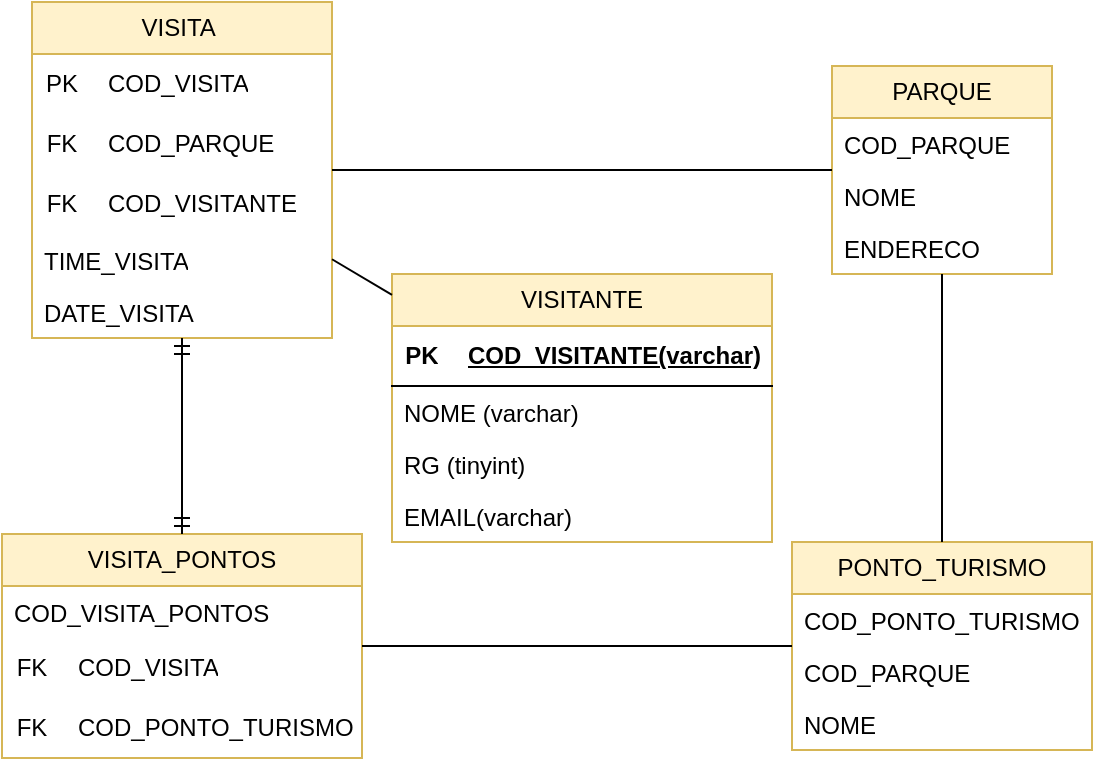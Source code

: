 <mxfile version="21.7.5" type="github">
  <diagram name="Página-1" id="nF6o-O6S5uCMybzs_Lc6">
    <mxGraphModel dx="794" dy="734" grid="1" gridSize="10" guides="1" tooltips="1" connect="1" arrows="1" fold="1" page="1" pageScale="1" pageWidth="827" pageHeight="1169" math="0" shadow="0">
      <root>
        <mxCell id="0" />
        <mxCell id="1" parent="0" />
        <mxCell id="-C26FK68keEegHWf-k7K-1" value="VISITA&amp;nbsp;" style="swimlane;fontStyle=0;childLayout=stackLayout;horizontal=1;startSize=26;fillColor=#fff2cc;horizontalStack=0;resizeParent=1;resizeParentMax=0;resizeLast=0;collapsible=1;marginBottom=0;whiteSpace=wrap;html=1;strokeColor=#d6b656;" vertex="1" parent="1">
          <mxGeometry x="110" y="624" width="150" height="168" as="geometry" />
        </mxCell>
        <mxCell id="-C26FK68keEegHWf-k7K-41" value="" style="shape=table;startSize=0;container=1;collapsible=1;childLayout=tableLayout;fixedRows=1;rowLines=0;fontStyle=0;align=center;resizeLast=1;strokeColor=none;fillColor=none;collapsible=0;" vertex="1" parent="-C26FK68keEegHWf-k7K-1">
          <mxGeometry y="26" width="150" height="30" as="geometry" />
        </mxCell>
        <mxCell id="-C26FK68keEegHWf-k7K-42" value="" style="shape=tableRow;horizontal=0;startSize=0;swimlaneHead=0;swimlaneBody=0;fillColor=none;collapsible=0;dropTarget=0;points=[[0,0.5],[1,0.5]];portConstraint=eastwest;top=0;left=0;right=0;bottom=0;" vertex="1" parent="-C26FK68keEegHWf-k7K-41">
          <mxGeometry width="150" height="30" as="geometry" />
        </mxCell>
        <mxCell id="-C26FK68keEegHWf-k7K-43" value="PK" style="shape=partialRectangle;connectable=0;fillColor=none;top=0;left=0;bottom=0;right=0;fontStyle=0;overflow=hidden;whiteSpace=wrap;html=1;" vertex="1" parent="-C26FK68keEegHWf-k7K-42">
          <mxGeometry width="30" height="30" as="geometry">
            <mxRectangle width="30" height="30" as="alternateBounds" />
          </mxGeometry>
        </mxCell>
        <mxCell id="-C26FK68keEegHWf-k7K-44" value="COD_VISITA" style="shape=partialRectangle;connectable=0;fillColor=none;top=0;left=0;bottom=0;right=0;align=left;spacingLeft=6;fontStyle=0;overflow=hidden;whiteSpace=wrap;html=1;" vertex="1" parent="-C26FK68keEegHWf-k7K-42">
          <mxGeometry x="30" width="120" height="30" as="geometry">
            <mxRectangle width="120" height="30" as="alternateBounds" />
          </mxGeometry>
        </mxCell>
        <mxCell id="-C26FK68keEegHWf-k7K-49" value="" style="shape=table;startSize=0;container=1;collapsible=1;childLayout=tableLayout;fixedRows=1;rowLines=0;fontStyle=0;align=center;resizeLast=1;strokeColor=none;fillColor=none;collapsible=0;" vertex="1" parent="-C26FK68keEegHWf-k7K-1">
          <mxGeometry y="56" width="150" height="30" as="geometry" />
        </mxCell>
        <mxCell id="-C26FK68keEegHWf-k7K-50" value="" style="shape=tableRow;horizontal=0;startSize=0;swimlaneHead=0;swimlaneBody=0;fillColor=none;collapsible=0;dropTarget=0;points=[[0,0.5],[1,0.5]];portConstraint=eastwest;top=0;left=0;right=0;bottom=0;" vertex="1" parent="-C26FK68keEegHWf-k7K-49">
          <mxGeometry width="150" height="30" as="geometry" />
        </mxCell>
        <mxCell id="-C26FK68keEegHWf-k7K-51" value="FK" style="shape=partialRectangle;connectable=0;fillColor=none;top=0;left=0;bottom=0;right=0;fontStyle=0;overflow=hidden;whiteSpace=wrap;html=1;" vertex="1" parent="-C26FK68keEegHWf-k7K-50">
          <mxGeometry width="30" height="30" as="geometry">
            <mxRectangle width="30" height="30" as="alternateBounds" />
          </mxGeometry>
        </mxCell>
        <mxCell id="-C26FK68keEegHWf-k7K-52" value="COD_PARQUE" style="shape=partialRectangle;connectable=0;fillColor=none;top=0;left=0;bottom=0;right=0;align=left;spacingLeft=6;fontStyle=0;overflow=hidden;whiteSpace=wrap;html=1;" vertex="1" parent="-C26FK68keEegHWf-k7K-50">
          <mxGeometry x="30" width="120" height="30" as="geometry">
            <mxRectangle width="120" height="30" as="alternateBounds" />
          </mxGeometry>
        </mxCell>
        <mxCell id="-C26FK68keEegHWf-k7K-53" value="" style="shape=table;startSize=0;container=1;collapsible=1;childLayout=tableLayout;fixedRows=1;rowLines=0;fontStyle=0;align=center;resizeLast=1;strokeColor=none;fillColor=none;collapsible=0;" vertex="1" parent="-C26FK68keEegHWf-k7K-1">
          <mxGeometry y="86" width="150" height="30" as="geometry" />
        </mxCell>
        <mxCell id="-C26FK68keEegHWf-k7K-54" value="" style="shape=tableRow;horizontal=0;startSize=0;swimlaneHead=0;swimlaneBody=0;fillColor=none;collapsible=0;dropTarget=0;points=[[0,0.5],[1,0.5]];portConstraint=eastwest;top=0;left=0;right=0;bottom=0;" vertex="1" parent="-C26FK68keEegHWf-k7K-53">
          <mxGeometry width="150" height="30" as="geometry" />
        </mxCell>
        <mxCell id="-C26FK68keEegHWf-k7K-55" value="FK" style="shape=partialRectangle;connectable=0;fillColor=none;top=0;left=0;bottom=0;right=0;fontStyle=0;overflow=hidden;whiteSpace=wrap;html=1;" vertex="1" parent="-C26FK68keEegHWf-k7K-54">
          <mxGeometry width="30" height="30" as="geometry">
            <mxRectangle width="30" height="30" as="alternateBounds" />
          </mxGeometry>
        </mxCell>
        <mxCell id="-C26FK68keEegHWf-k7K-56" value="COD_VISITANTE" style="shape=partialRectangle;connectable=0;fillColor=none;top=0;left=0;bottom=0;right=0;align=left;spacingLeft=6;fontStyle=0;overflow=hidden;whiteSpace=wrap;html=1;" vertex="1" parent="-C26FK68keEegHWf-k7K-54">
          <mxGeometry x="30" width="120" height="30" as="geometry">
            <mxRectangle width="120" height="30" as="alternateBounds" />
          </mxGeometry>
        </mxCell>
        <mxCell id="-C26FK68keEegHWf-k7K-13" value="TIME_VISITA" style="text;strokeColor=none;fillColor=none;align=left;verticalAlign=top;spacingLeft=4;spacingRight=4;overflow=hidden;rotatable=0;points=[[0,0.5],[1,0.5]];portConstraint=eastwest;whiteSpace=wrap;html=1;" vertex="1" parent="-C26FK68keEegHWf-k7K-1">
          <mxGeometry y="116" width="150" height="26" as="geometry" />
        </mxCell>
        <mxCell id="-C26FK68keEegHWf-k7K-14" value="DATE_VISITA" style="text;strokeColor=none;fillColor=none;align=left;verticalAlign=top;spacingLeft=4;spacingRight=4;overflow=hidden;rotatable=0;points=[[0,0.5],[1,0.5]];portConstraint=eastwest;whiteSpace=wrap;html=1;" vertex="1" parent="-C26FK68keEegHWf-k7K-1">
          <mxGeometry y="142" width="150" height="26" as="geometry" />
        </mxCell>
        <mxCell id="-C26FK68keEegHWf-k7K-5" value="PARQUE" style="swimlane;fontStyle=0;childLayout=stackLayout;horizontal=1;startSize=26;fillColor=#fff2cc;horizontalStack=0;resizeParent=1;resizeParentMax=0;resizeLast=0;collapsible=1;marginBottom=0;whiteSpace=wrap;html=1;strokeColor=#d6b656;" vertex="1" parent="1">
          <mxGeometry x="510" y="656" width="110" height="104" as="geometry" />
        </mxCell>
        <mxCell id="-C26FK68keEegHWf-k7K-6" value="COD_PARQUE" style="text;strokeColor=none;fillColor=none;align=left;verticalAlign=top;spacingLeft=4;spacingRight=4;overflow=hidden;rotatable=0;points=[[0,0.5],[1,0.5]];portConstraint=eastwest;whiteSpace=wrap;html=1;" vertex="1" parent="-C26FK68keEegHWf-k7K-5">
          <mxGeometry y="26" width="110" height="26" as="geometry" />
        </mxCell>
        <mxCell id="-C26FK68keEegHWf-k7K-7" value="NOME" style="text;strokeColor=none;fillColor=none;align=left;verticalAlign=top;spacingLeft=4;spacingRight=4;overflow=hidden;rotatable=0;points=[[0,0.5],[1,0.5]];portConstraint=eastwest;whiteSpace=wrap;html=1;" vertex="1" parent="-C26FK68keEegHWf-k7K-5">
          <mxGeometry y="52" width="110" height="26" as="geometry" />
        </mxCell>
        <mxCell id="-C26FK68keEegHWf-k7K-8" value="ENDERECO" style="text;strokeColor=none;fillColor=none;align=left;verticalAlign=top;spacingLeft=4;spacingRight=4;overflow=hidden;rotatable=0;points=[[0,0.5],[1,0.5]];portConstraint=eastwest;whiteSpace=wrap;html=1;" vertex="1" parent="-C26FK68keEegHWf-k7K-5">
          <mxGeometry y="78" width="110" height="26" as="geometry" />
        </mxCell>
        <mxCell id="-C26FK68keEegHWf-k7K-9" value="PONTO_TURISMO" style="swimlane;fontStyle=0;childLayout=stackLayout;horizontal=1;startSize=26;fillColor=#fff2cc;horizontalStack=0;resizeParent=1;resizeParentMax=0;resizeLast=0;collapsible=1;marginBottom=0;whiteSpace=wrap;html=1;strokeColor=#d6b656;" vertex="1" parent="1">
          <mxGeometry x="490" y="894" width="150" height="104" as="geometry" />
        </mxCell>
        <mxCell id="-C26FK68keEegHWf-k7K-10" value="COD_PONTO_TURISMO" style="text;strokeColor=none;fillColor=none;align=left;verticalAlign=top;spacingLeft=4;spacingRight=4;overflow=hidden;rotatable=0;points=[[0,0.5],[1,0.5]];portConstraint=eastwest;whiteSpace=wrap;html=1;" vertex="1" parent="-C26FK68keEegHWf-k7K-9">
          <mxGeometry y="26" width="150" height="26" as="geometry" />
        </mxCell>
        <mxCell id="-C26FK68keEegHWf-k7K-11" value="COD_PARQUE" style="text;strokeColor=none;fillColor=none;align=left;verticalAlign=top;spacingLeft=4;spacingRight=4;overflow=hidden;rotatable=0;points=[[0,0.5],[1,0.5]];portConstraint=eastwest;whiteSpace=wrap;html=1;" vertex="1" parent="-C26FK68keEegHWf-k7K-9">
          <mxGeometry y="52" width="150" height="26" as="geometry" />
        </mxCell>
        <mxCell id="-C26FK68keEegHWf-k7K-12" value="NOME" style="text;strokeColor=none;fillColor=none;align=left;verticalAlign=top;spacingLeft=4;spacingRight=4;overflow=hidden;rotatable=0;points=[[0,0.5],[1,0.5]];portConstraint=eastwest;whiteSpace=wrap;html=1;" vertex="1" parent="-C26FK68keEegHWf-k7K-9">
          <mxGeometry y="78" width="150" height="26" as="geometry" />
        </mxCell>
        <mxCell id="-C26FK68keEegHWf-k7K-15" value="VISITANTE" style="swimlane;fontStyle=0;childLayout=stackLayout;horizontal=1;startSize=26;fillColor=#fff2cc;horizontalStack=0;resizeParent=1;resizeParentMax=0;resizeLast=0;collapsible=1;marginBottom=0;whiteSpace=wrap;html=1;strokeColor=#d6b656;" vertex="1" parent="1">
          <mxGeometry x="290" y="760" width="190" height="134" as="geometry" />
        </mxCell>
        <mxCell id="-C26FK68keEegHWf-k7K-63" value="" style="shape=table;startSize=0;container=1;collapsible=1;childLayout=tableLayout;fixedRows=1;rowLines=0;fontStyle=0;align=center;resizeLast=1;strokeColor=none;fillColor=none;collapsible=0;" vertex="1" parent="-C26FK68keEegHWf-k7K-15">
          <mxGeometry y="26" width="190" height="30" as="geometry" />
        </mxCell>
        <mxCell id="-C26FK68keEegHWf-k7K-64" value="" style="shape=tableRow;horizontal=0;startSize=0;swimlaneHead=0;swimlaneBody=0;fillColor=none;collapsible=0;dropTarget=0;points=[[0,0.5],[1,0.5]];portConstraint=eastwest;top=0;left=0;right=0;bottom=1;" vertex="1" parent="-C26FK68keEegHWf-k7K-63">
          <mxGeometry width="190" height="30" as="geometry" />
        </mxCell>
        <mxCell id="-C26FK68keEegHWf-k7K-65" value="PK" style="shape=partialRectangle;connectable=0;fillColor=none;top=0;left=0;bottom=0;right=0;fontStyle=1;overflow=hidden;whiteSpace=wrap;html=1;" vertex="1" parent="-C26FK68keEegHWf-k7K-64">
          <mxGeometry width="30" height="30" as="geometry">
            <mxRectangle width="30" height="30" as="alternateBounds" />
          </mxGeometry>
        </mxCell>
        <mxCell id="-C26FK68keEegHWf-k7K-66" value="COD_VISITANTE(varchar)" style="shape=partialRectangle;connectable=0;fillColor=none;top=0;left=0;bottom=0;right=0;align=left;spacingLeft=6;fontStyle=5;overflow=hidden;whiteSpace=wrap;html=1;" vertex="1" parent="-C26FK68keEegHWf-k7K-64">
          <mxGeometry x="30" width="160" height="30" as="geometry">
            <mxRectangle width="160" height="30" as="alternateBounds" />
          </mxGeometry>
        </mxCell>
        <mxCell id="-C26FK68keEegHWf-k7K-17" value="NOME (varchar)" style="text;strokeColor=none;fillColor=none;align=left;verticalAlign=top;spacingLeft=4;spacingRight=4;overflow=hidden;rotatable=0;points=[[0,0.5],[1,0.5]];portConstraint=eastwest;whiteSpace=wrap;html=1;" vertex="1" parent="-C26FK68keEegHWf-k7K-15">
          <mxGeometry y="56" width="190" height="26" as="geometry" />
        </mxCell>
        <mxCell id="-C26FK68keEegHWf-k7K-18" value="RG (tinyint)" style="text;strokeColor=none;fillColor=none;align=left;verticalAlign=top;spacingLeft=4;spacingRight=4;overflow=hidden;rotatable=0;points=[[0,0.5],[1,0.5]];portConstraint=eastwest;whiteSpace=wrap;html=1;" vertex="1" parent="-C26FK68keEegHWf-k7K-15">
          <mxGeometry y="82" width="190" height="26" as="geometry" />
        </mxCell>
        <mxCell id="-C26FK68keEegHWf-k7K-23" value="EMAIL(varchar)" style="text;strokeColor=none;fillColor=none;align=left;verticalAlign=top;spacingLeft=4;spacingRight=4;overflow=hidden;rotatable=0;points=[[0,0.5],[1,0.5]];portConstraint=eastwest;whiteSpace=wrap;html=1;" vertex="1" parent="-C26FK68keEegHWf-k7K-15">
          <mxGeometry y="108" width="190" height="26" as="geometry" />
        </mxCell>
        <mxCell id="-C26FK68keEegHWf-k7K-19" value="VISITA_PONTOS" style="swimlane;fontStyle=0;childLayout=stackLayout;horizontal=1;startSize=26;fillColor=#fff2cc;horizontalStack=0;resizeParent=1;resizeParentMax=0;resizeLast=0;collapsible=1;marginBottom=0;whiteSpace=wrap;html=1;strokeColor=#d6b656;" vertex="1" parent="1">
          <mxGeometry x="95" y="890" width="180" height="112" as="geometry" />
        </mxCell>
        <mxCell id="-C26FK68keEegHWf-k7K-20" value="COD_VISITA_PONTOS" style="text;strokeColor=none;fillColor=none;align=left;verticalAlign=top;spacingLeft=4;spacingRight=4;overflow=hidden;rotatable=0;points=[[0,0.5],[1,0.5]];portConstraint=eastwest;whiteSpace=wrap;html=1;" vertex="1" parent="-C26FK68keEegHWf-k7K-19">
          <mxGeometry y="26" width="180" height="26" as="geometry" />
        </mxCell>
        <mxCell id="-C26FK68keEegHWf-k7K-45" value="" style="shape=table;startSize=0;container=1;collapsible=1;childLayout=tableLayout;fixedRows=1;rowLines=0;fontStyle=0;align=center;resizeLast=1;strokeColor=none;fillColor=none;collapsible=0;" vertex="1" parent="-C26FK68keEegHWf-k7K-19">
          <mxGeometry y="52" width="180" height="30" as="geometry" />
        </mxCell>
        <mxCell id="-C26FK68keEegHWf-k7K-46" value="" style="shape=tableRow;horizontal=0;startSize=0;swimlaneHead=0;swimlaneBody=0;fillColor=none;collapsible=0;dropTarget=0;points=[[0,0.5],[1,0.5]];portConstraint=eastwest;top=0;left=0;right=0;bottom=0;" vertex="1" parent="-C26FK68keEegHWf-k7K-45">
          <mxGeometry width="180" height="30" as="geometry" />
        </mxCell>
        <mxCell id="-C26FK68keEegHWf-k7K-47" value="FK" style="shape=partialRectangle;connectable=0;fillColor=none;top=0;left=0;bottom=0;right=0;fontStyle=0;overflow=hidden;whiteSpace=wrap;html=1;" vertex="1" parent="-C26FK68keEegHWf-k7K-46">
          <mxGeometry width="30" height="30" as="geometry">
            <mxRectangle width="30" height="30" as="alternateBounds" />
          </mxGeometry>
        </mxCell>
        <mxCell id="-C26FK68keEegHWf-k7K-48" value="COD_VISITA" style="shape=partialRectangle;connectable=0;fillColor=none;top=0;left=0;bottom=0;right=0;align=left;spacingLeft=6;fontStyle=0;overflow=hidden;whiteSpace=wrap;html=1;" vertex="1" parent="-C26FK68keEegHWf-k7K-46">
          <mxGeometry x="30" width="150" height="30" as="geometry">
            <mxRectangle width="150" height="30" as="alternateBounds" />
          </mxGeometry>
        </mxCell>
        <mxCell id="-C26FK68keEegHWf-k7K-59" value="" style="shape=table;startSize=0;container=1;collapsible=1;childLayout=tableLayout;fixedRows=1;rowLines=0;fontStyle=0;align=center;resizeLast=1;strokeColor=none;fillColor=none;collapsible=0;" vertex="1" parent="-C26FK68keEegHWf-k7K-19">
          <mxGeometry y="82" width="180" height="30" as="geometry" />
        </mxCell>
        <mxCell id="-C26FK68keEegHWf-k7K-60" value="" style="shape=tableRow;horizontal=0;startSize=0;swimlaneHead=0;swimlaneBody=0;fillColor=none;collapsible=0;dropTarget=0;points=[[0,0.5],[1,0.5]];portConstraint=eastwest;top=0;left=0;right=0;bottom=0;" vertex="1" parent="-C26FK68keEegHWf-k7K-59">
          <mxGeometry width="180" height="30" as="geometry" />
        </mxCell>
        <mxCell id="-C26FK68keEegHWf-k7K-61" value="FK" style="shape=partialRectangle;connectable=0;fillColor=none;top=0;left=0;bottom=0;right=0;fontStyle=0;overflow=hidden;whiteSpace=wrap;html=1;" vertex="1" parent="-C26FK68keEegHWf-k7K-60">
          <mxGeometry width="30" height="30" as="geometry">
            <mxRectangle width="30" height="30" as="alternateBounds" />
          </mxGeometry>
        </mxCell>
        <mxCell id="-C26FK68keEegHWf-k7K-62" value="COD_PONTO_TURISMO" style="shape=partialRectangle;connectable=0;fillColor=none;top=0;left=0;bottom=0;right=0;align=left;spacingLeft=6;fontStyle=0;overflow=hidden;whiteSpace=wrap;html=1;" vertex="1" parent="-C26FK68keEegHWf-k7K-60">
          <mxGeometry x="30" width="150" height="30" as="geometry">
            <mxRectangle width="150" height="30" as="alternateBounds" />
          </mxGeometry>
        </mxCell>
        <mxCell id="-C26FK68keEegHWf-k7K-31" value="" style="endArrow=none;html=1;rounded=0;" edge="1" parent="1" source="-C26FK68keEegHWf-k7K-5" target="-C26FK68keEegHWf-k7K-9">
          <mxGeometry relative="1" as="geometry">
            <mxPoint x="330" y="880" as="sourcePoint" />
            <mxPoint x="490" y="880" as="targetPoint" />
          </mxGeometry>
        </mxCell>
        <mxCell id="-C26FK68keEegHWf-k7K-33" value="" style="endArrow=none;html=1;rounded=0;" edge="1" parent="1" source="-C26FK68keEegHWf-k7K-19" target="-C26FK68keEegHWf-k7K-9">
          <mxGeometry relative="1" as="geometry">
            <mxPoint x="330" y="880" as="sourcePoint" />
            <mxPoint x="490" y="880" as="targetPoint" />
          </mxGeometry>
        </mxCell>
        <mxCell id="-C26FK68keEegHWf-k7K-35" value="" style="endArrow=none;html=1;rounded=0;" edge="1" parent="1" source="-C26FK68keEegHWf-k7K-1" target="-C26FK68keEegHWf-k7K-5">
          <mxGeometry relative="1" as="geometry">
            <mxPoint x="330" y="880" as="sourcePoint" />
            <mxPoint x="490" y="880" as="targetPoint" />
          </mxGeometry>
        </mxCell>
        <mxCell id="-C26FK68keEegHWf-k7K-36" value="" style="endArrow=none;html=1;rounded=0;" edge="1" parent="1" source="-C26FK68keEegHWf-k7K-15" target="-C26FK68keEegHWf-k7K-1">
          <mxGeometry relative="1" as="geometry">
            <mxPoint x="330" y="880" as="sourcePoint" />
            <mxPoint x="490" y="880" as="targetPoint" />
          </mxGeometry>
        </mxCell>
        <mxCell id="-C26FK68keEegHWf-k7K-68" value="" style="edgeStyle=orthogonalEdgeStyle;fontSize=12;html=1;endArrow=ERmandOne;startArrow=ERmandOne;rounded=0;" edge="1" parent="1" source="-C26FK68keEegHWf-k7K-1" target="-C26FK68keEegHWf-k7K-19">
          <mxGeometry width="100" height="100" relative="1" as="geometry">
            <mxPoint x="360" y="930" as="sourcePoint" />
            <mxPoint x="460" y="830" as="targetPoint" />
          </mxGeometry>
        </mxCell>
      </root>
    </mxGraphModel>
  </diagram>
</mxfile>

